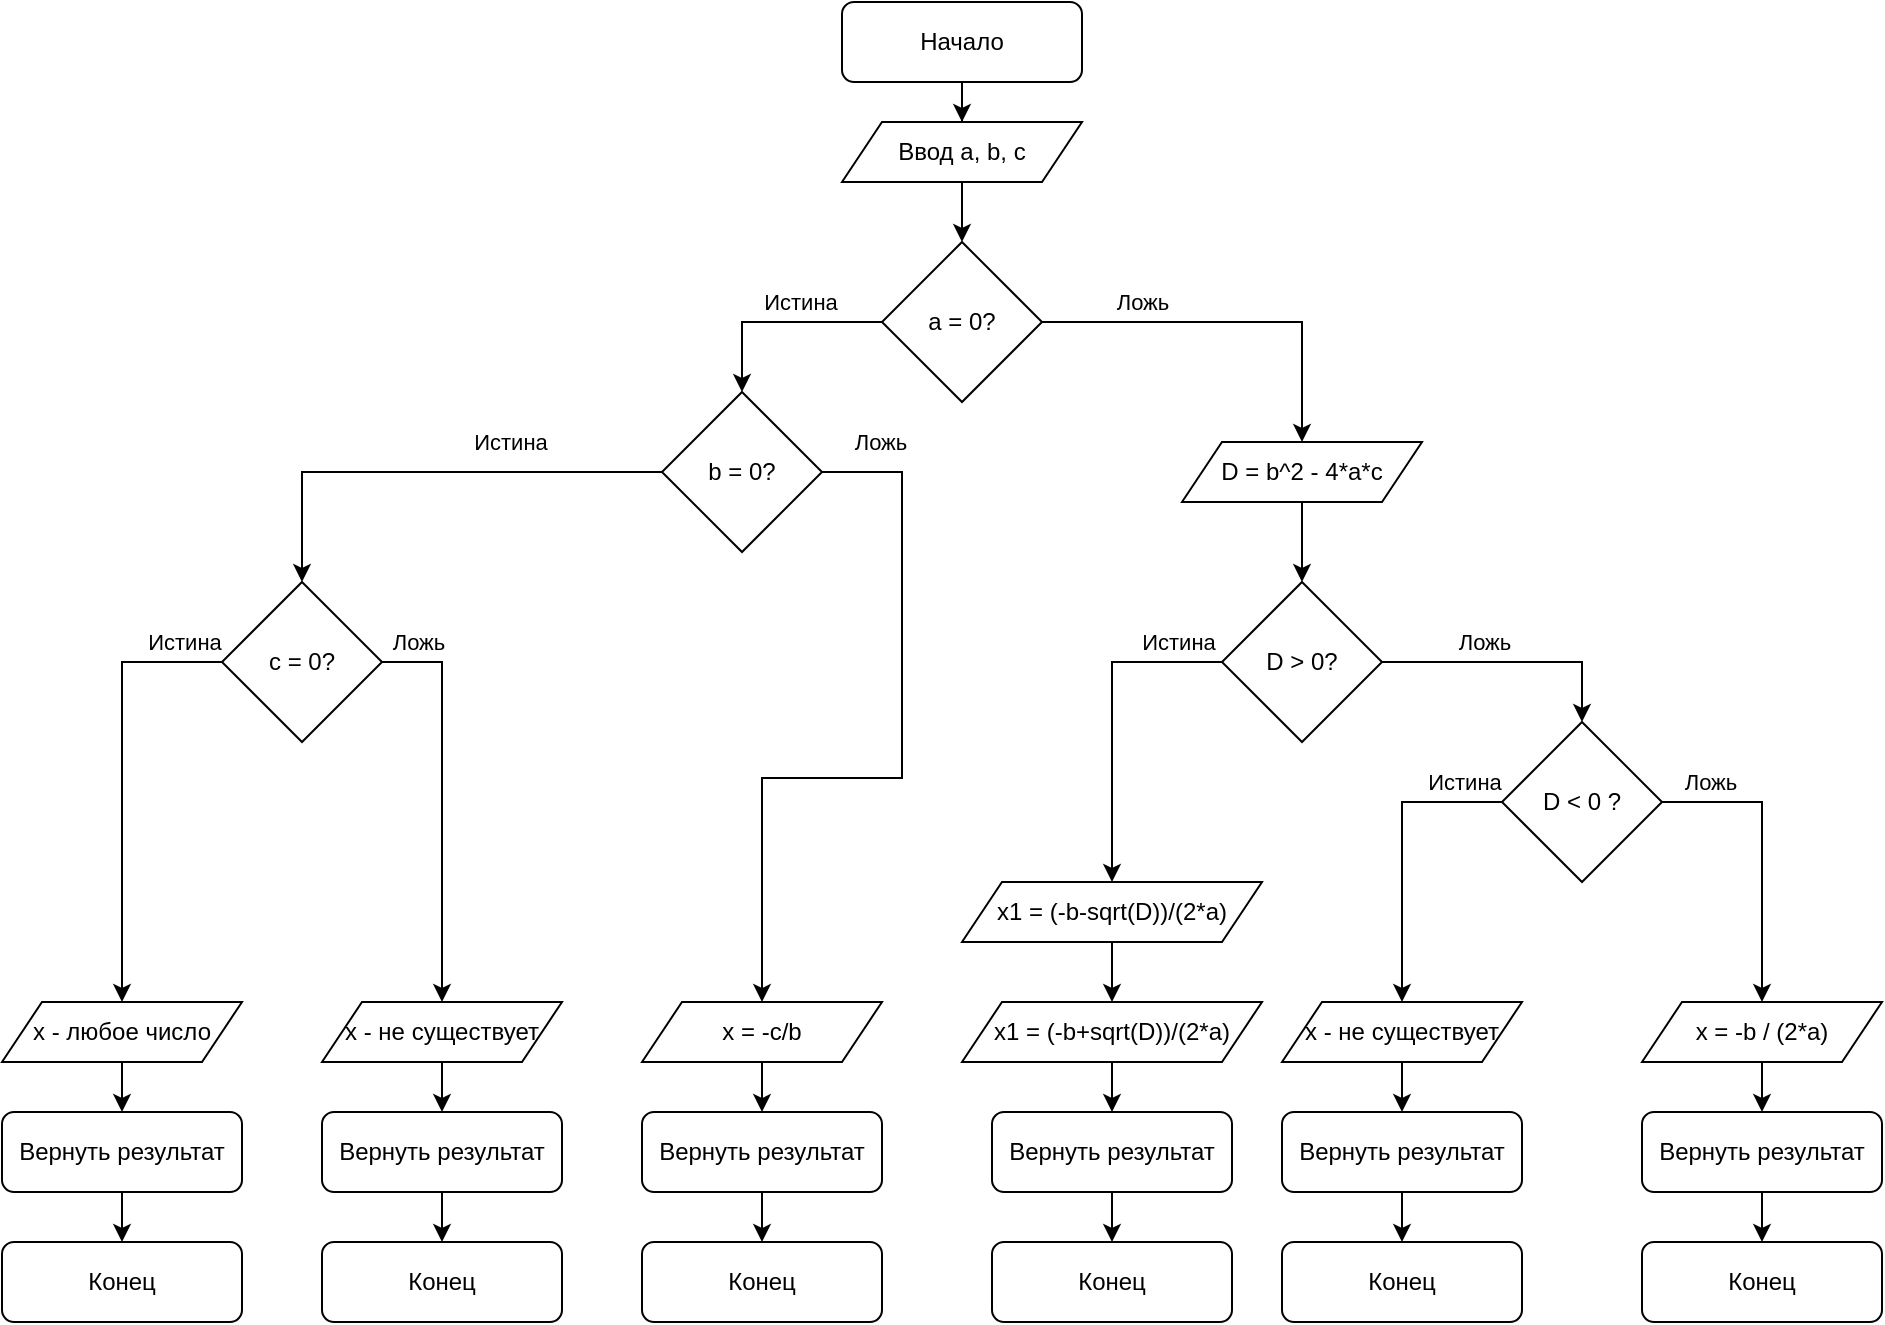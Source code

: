 <mxfile version="24.7.17">
  <diagram name="Page-1" id="gZYqfQuso4zcIyeeupTo">
    <mxGraphModel dx="2574" dy="1283" grid="1" gridSize="10" guides="1" tooltips="1" connect="1" arrows="1" fold="1" page="1" pageScale="1" pageWidth="850" pageHeight="1100" math="0" shadow="0">
      <root>
        <mxCell id="0" />
        <mxCell id="1" parent="0" />
        <mxCell id="CRc1cK1OmaW5mgNXJqr7-11" style="edgeStyle=orthogonalEdgeStyle;rounded=0;orthogonalLoop=1;jettySize=auto;html=1;entryX=0.5;entryY=0;entryDx=0;entryDy=0;" edge="1" parent="1" source="CRc1cK1OmaW5mgNXJqr7-1" target="CRc1cK1OmaW5mgNXJqr7-2">
          <mxGeometry relative="1" as="geometry" />
        </mxCell>
        <mxCell id="CRc1cK1OmaW5mgNXJqr7-1" value="Начало" style="rounded=1;whiteSpace=wrap;html=1;" vertex="1" parent="1">
          <mxGeometry x="320" y="90" width="120" height="40" as="geometry" />
        </mxCell>
        <mxCell id="CRc1cK1OmaW5mgNXJqr7-13" style="edgeStyle=orthogonalEdgeStyle;rounded=0;orthogonalLoop=1;jettySize=auto;html=1;entryX=0.5;entryY=0;entryDx=0;entryDy=0;" edge="1" parent="1" source="CRc1cK1OmaW5mgNXJqr7-2" target="CRc1cK1OmaW5mgNXJqr7-4">
          <mxGeometry relative="1" as="geometry" />
        </mxCell>
        <mxCell id="CRc1cK1OmaW5mgNXJqr7-2" value="Ввод a, b, c" style="shape=parallelogram;perimeter=parallelogramPerimeter;whiteSpace=wrap;html=1;fixedSize=1;" vertex="1" parent="1">
          <mxGeometry x="320" y="150" width="120" height="30" as="geometry" />
        </mxCell>
        <mxCell id="CRc1cK1OmaW5mgNXJqr7-9" style="edgeStyle=orthogonalEdgeStyle;rounded=0;orthogonalLoop=1;jettySize=auto;html=1;entryX=0.5;entryY=0;entryDx=0;entryDy=0;" edge="1" parent="1" source="CRc1cK1OmaW5mgNXJqr7-4" target="CRc1cK1OmaW5mgNXJqr7-5">
          <mxGeometry relative="1" as="geometry">
            <Array as="points">
              <mxPoint x="270" y="250" />
            </Array>
          </mxGeometry>
        </mxCell>
        <mxCell id="CRc1cK1OmaW5mgNXJqr7-26" value="Истина" style="edgeLabel;html=1;align=center;verticalAlign=middle;resizable=0;points=[];" vertex="1" connectable="0" parent="CRc1cK1OmaW5mgNXJqr7-9">
          <mxGeometry x="0.082" relative="1" as="geometry">
            <mxPoint x="16" y="-10" as="offset" />
          </mxGeometry>
        </mxCell>
        <mxCell id="CRc1cK1OmaW5mgNXJqr7-14" style="edgeStyle=orthogonalEdgeStyle;rounded=0;orthogonalLoop=1;jettySize=auto;html=1;entryX=0.5;entryY=0;entryDx=0;entryDy=0;" edge="1" parent="1" source="CRc1cK1OmaW5mgNXJqr7-4" target="CRc1cK1OmaW5mgNXJqr7-6">
          <mxGeometry relative="1" as="geometry" />
        </mxCell>
        <mxCell id="CRc1cK1OmaW5mgNXJqr7-27" value="Ложь" style="edgeLabel;html=1;align=center;verticalAlign=middle;resizable=0;points=[];" vertex="1" connectable="0" parent="CRc1cK1OmaW5mgNXJqr7-14">
          <mxGeometry x="-0.508" y="-3" relative="1" as="geometry">
            <mxPoint x="3" y="-13" as="offset" />
          </mxGeometry>
        </mxCell>
        <mxCell id="CRc1cK1OmaW5mgNXJqr7-4" value="a = 0?" style="rhombus;whiteSpace=wrap;html=1;" vertex="1" parent="1">
          <mxGeometry x="340" y="210" width="80" height="80" as="geometry" />
        </mxCell>
        <mxCell id="CRc1cK1OmaW5mgNXJqr7-22" style="edgeStyle=orthogonalEdgeStyle;rounded=0;orthogonalLoop=1;jettySize=auto;html=1;entryX=0.5;entryY=0;entryDx=0;entryDy=0;" edge="1" parent="1" source="CRc1cK1OmaW5mgNXJqr7-5" target="CRc1cK1OmaW5mgNXJqr7-21">
          <mxGeometry relative="1" as="geometry" />
        </mxCell>
        <mxCell id="CRc1cK1OmaW5mgNXJqr7-39" value="Истина" style="edgeLabel;html=1;align=center;verticalAlign=middle;resizable=0;points=[];" vertex="1" connectable="0" parent="CRc1cK1OmaW5mgNXJqr7-22">
          <mxGeometry x="-0.349" y="-1" relative="1" as="geometry">
            <mxPoint y="-14" as="offset" />
          </mxGeometry>
        </mxCell>
        <mxCell id="CRc1cK1OmaW5mgNXJqr7-34" style="edgeStyle=orthogonalEdgeStyle;rounded=0;orthogonalLoop=1;jettySize=auto;html=1;entryX=0.5;entryY=0;entryDx=0;entryDy=0;" edge="1" parent="1" source="CRc1cK1OmaW5mgNXJqr7-5" target="CRc1cK1OmaW5mgNXJqr7-23">
          <mxGeometry relative="1" as="geometry">
            <Array as="points">
              <mxPoint x="350" y="325" />
              <mxPoint x="350" y="478" />
              <mxPoint x="280" y="478" />
            </Array>
          </mxGeometry>
        </mxCell>
        <mxCell id="CRc1cK1OmaW5mgNXJqr7-40" value="Ложь" style="edgeLabel;html=1;align=center;verticalAlign=middle;resizable=0;points=[];" vertex="1" connectable="0" parent="CRc1cK1OmaW5mgNXJqr7-34">
          <mxGeometry x="-0.823" y="1" relative="1" as="geometry">
            <mxPoint x="-4" y="-14" as="offset" />
          </mxGeometry>
        </mxCell>
        <mxCell id="CRc1cK1OmaW5mgNXJqr7-5" value="b = 0?" style="rhombus;whiteSpace=wrap;html=1;" vertex="1" parent="1">
          <mxGeometry x="230" y="285" width="80" height="80" as="geometry" />
        </mxCell>
        <mxCell id="CRc1cK1OmaW5mgNXJqr7-15" style="edgeStyle=orthogonalEdgeStyle;rounded=0;orthogonalLoop=1;jettySize=auto;html=1;entryX=0.5;entryY=0;entryDx=0;entryDy=0;" edge="1" parent="1" source="CRc1cK1OmaW5mgNXJqr7-6" target="CRc1cK1OmaW5mgNXJqr7-7">
          <mxGeometry relative="1" as="geometry" />
        </mxCell>
        <mxCell id="CRc1cK1OmaW5mgNXJqr7-6" value="D = b^2 - 4*a*c" style="shape=parallelogram;perimeter=parallelogramPerimeter;whiteSpace=wrap;html=1;fixedSize=1;" vertex="1" parent="1">
          <mxGeometry x="490" y="310" width="120" height="30" as="geometry" />
        </mxCell>
        <mxCell id="CRc1cK1OmaW5mgNXJqr7-16" style="edgeStyle=orthogonalEdgeStyle;rounded=0;orthogonalLoop=1;jettySize=auto;html=1;entryX=0.5;entryY=0;entryDx=0;entryDy=0;" edge="1" parent="1" source="CRc1cK1OmaW5mgNXJqr7-7" target="CRc1cK1OmaW5mgNXJqr7-8">
          <mxGeometry relative="1" as="geometry" />
        </mxCell>
        <mxCell id="CRc1cK1OmaW5mgNXJqr7-35" value="Ложь" style="edgeLabel;html=1;align=center;verticalAlign=middle;resizable=0;points=[];" vertex="1" connectable="0" parent="CRc1cK1OmaW5mgNXJqr7-16">
          <mxGeometry x="-0.255" y="1" relative="1" as="geometry">
            <mxPoint x="2" y="-9" as="offset" />
          </mxGeometry>
        </mxCell>
        <mxCell id="CRc1cK1OmaW5mgNXJqr7-28" style="edgeStyle=orthogonalEdgeStyle;rounded=0;orthogonalLoop=1;jettySize=auto;html=1;entryX=0.5;entryY=0;entryDx=0;entryDy=0;" edge="1" parent="1" source="CRc1cK1OmaW5mgNXJqr7-7" target="CRc1cK1OmaW5mgNXJqr7-17">
          <mxGeometry relative="1" as="geometry">
            <Array as="points">
              <mxPoint x="455" y="420" />
            </Array>
          </mxGeometry>
        </mxCell>
        <mxCell id="CRc1cK1OmaW5mgNXJqr7-36" value="Истина" style="edgeLabel;html=1;align=center;verticalAlign=middle;resizable=0;points=[];" vertex="1" connectable="0" parent="CRc1cK1OmaW5mgNXJqr7-28">
          <mxGeometry x="-0.53" y="-2" relative="1" as="geometry">
            <mxPoint x="17" y="-8" as="offset" />
          </mxGeometry>
        </mxCell>
        <mxCell id="CRc1cK1OmaW5mgNXJqr7-7" value="D &amp;gt; 0?" style="rhombus;whiteSpace=wrap;html=1;" vertex="1" parent="1">
          <mxGeometry x="510" y="380" width="80" height="80" as="geometry" />
        </mxCell>
        <mxCell id="CRc1cK1OmaW5mgNXJqr7-30" style="edgeStyle=orthogonalEdgeStyle;rounded=0;orthogonalLoop=1;jettySize=auto;html=1;entryX=0.5;entryY=0;entryDx=0;entryDy=0;" edge="1" parent="1" source="CRc1cK1OmaW5mgNXJqr7-8" target="CRc1cK1OmaW5mgNXJqr7-19">
          <mxGeometry relative="1" as="geometry">
            <Array as="points">
              <mxPoint x="600" y="490" />
            </Array>
          </mxGeometry>
        </mxCell>
        <mxCell id="CRc1cK1OmaW5mgNXJqr7-37" value="Истина" style="edgeLabel;html=1;align=center;verticalAlign=middle;resizable=0;points=[];" vertex="1" connectable="0" parent="CRc1cK1OmaW5mgNXJqr7-30">
          <mxGeometry x="-0.525" y="2" relative="1" as="geometry">
            <mxPoint x="16" y="-12" as="offset" />
          </mxGeometry>
        </mxCell>
        <mxCell id="CRc1cK1OmaW5mgNXJqr7-31" style="edgeStyle=orthogonalEdgeStyle;rounded=0;orthogonalLoop=1;jettySize=auto;html=1;entryX=0.5;entryY=0;entryDx=0;entryDy=0;" edge="1" parent="1" source="CRc1cK1OmaW5mgNXJqr7-8" target="CRc1cK1OmaW5mgNXJqr7-20">
          <mxGeometry relative="1" as="geometry">
            <Array as="points">
              <mxPoint x="780" y="490" />
            </Array>
          </mxGeometry>
        </mxCell>
        <mxCell id="CRc1cK1OmaW5mgNXJqr7-38" value="Ложь" style="edgeLabel;html=1;align=center;verticalAlign=middle;resizable=0;points=[];" vertex="1" connectable="0" parent="CRc1cK1OmaW5mgNXJqr7-31">
          <mxGeometry x="-0.685" y="2" relative="1" as="geometry">
            <mxPoint y="-8" as="offset" />
          </mxGeometry>
        </mxCell>
        <mxCell id="CRc1cK1OmaW5mgNXJqr7-8" value="D &amp;lt; 0 ?" style="rhombus;whiteSpace=wrap;html=1;" vertex="1" parent="1">
          <mxGeometry x="650" y="450" width="80" height="80" as="geometry" />
        </mxCell>
        <mxCell id="CRc1cK1OmaW5mgNXJqr7-29" style="edgeStyle=orthogonalEdgeStyle;rounded=0;orthogonalLoop=1;jettySize=auto;html=1;entryX=0.5;entryY=0;entryDx=0;entryDy=0;" edge="1" parent="1" source="CRc1cK1OmaW5mgNXJqr7-17" target="CRc1cK1OmaW5mgNXJqr7-18">
          <mxGeometry relative="1" as="geometry" />
        </mxCell>
        <mxCell id="CRc1cK1OmaW5mgNXJqr7-17" value="x1 = (-b-sqrt(D))/(2*a)" style="shape=parallelogram;perimeter=parallelogramPerimeter;whiteSpace=wrap;html=1;fixedSize=1;" vertex="1" parent="1">
          <mxGeometry x="380" y="530" width="150" height="30" as="geometry" />
        </mxCell>
        <mxCell id="CRc1cK1OmaW5mgNXJqr7-66" style="edgeStyle=orthogonalEdgeStyle;rounded=0;orthogonalLoop=1;jettySize=auto;html=1;" edge="1" parent="1" source="CRc1cK1OmaW5mgNXJqr7-18" target="CRc1cK1OmaW5mgNXJqr7-56">
          <mxGeometry relative="1" as="geometry" />
        </mxCell>
        <mxCell id="CRc1cK1OmaW5mgNXJqr7-18" value="x1 = (-b+sqrt(D))/(2*a)" style="shape=parallelogram;perimeter=parallelogramPerimeter;whiteSpace=wrap;html=1;fixedSize=1;" vertex="1" parent="1">
          <mxGeometry x="380" y="590" width="150" height="30" as="geometry" />
        </mxCell>
        <mxCell id="CRc1cK1OmaW5mgNXJqr7-65" style="edgeStyle=orthogonalEdgeStyle;rounded=0;orthogonalLoop=1;jettySize=auto;html=1;" edge="1" parent="1" source="CRc1cK1OmaW5mgNXJqr7-19" target="CRc1cK1OmaW5mgNXJqr7-59">
          <mxGeometry relative="1" as="geometry" />
        </mxCell>
        <mxCell id="CRc1cK1OmaW5mgNXJqr7-19" value="x - не существует" style="shape=parallelogram;perimeter=parallelogramPerimeter;whiteSpace=wrap;html=1;fixedSize=1;" vertex="1" parent="1">
          <mxGeometry x="540" y="590" width="120" height="30" as="geometry" />
        </mxCell>
        <mxCell id="CRc1cK1OmaW5mgNXJqr7-64" style="edgeStyle=orthogonalEdgeStyle;rounded=0;orthogonalLoop=1;jettySize=auto;html=1;entryX=0.5;entryY=0;entryDx=0;entryDy=0;" edge="1" parent="1" source="CRc1cK1OmaW5mgNXJqr7-20" target="CRc1cK1OmaW5mgNXJqr7-62">
          <mxGeometry relative="1" as="geometry" />
        </mxCell>
        <mxCell id="CRc1cK1OmaW5mgNXJqr7-20" value="x = -b / (2*a)" style="shape=parallelogram;perimeter=parallelogramPerimeter;whiteSpace=wrap;html=1;fixedSize=1;" vertex="1" parent="1">
          <mxGeometry x="720" y="590" width="120" height="30" as="geometry" />
        </mxCell>
        <mxCell id="CRc1cK1OmaW5mgNXJqr7-32" style="edgeStyle=orthogonalEdgeStyle;rounded=0;orthogonalLoop=1;jettySize=auto;html=1;entryX=0.5;entryY=0;entryDx=0;entryDy=0;" edge="1" parent="1" source="CRc1cK1OmaW5mgNXJqr7-21" target="CRc1cK1OmaW5mgNXJqr7-25">
          <mxGeometry relative="1" as="geometry">
            <Array as="points">
              <mxPoint x="-40" y="420" />
            </Array>
          </mxGeometry>
        </mxCell>
        <mxCell id="CRc1cK1OmaW5mgNXJqr7-41" value="Истина" style="edgeLabel;html=1;align=center;verticalAlign=middle;resizable=0;points=[];" vertex="1" connectable="0" parent="CRc1cK1OmaW5mgNXJqr7-32">
          <mxGeometry x="-0.64" y="-3" relative="1" as="geometry">
            <mxPoint x="20" y="-7" as="offset" />
          </mxGeometry>
        </mxCell>
        <mxCell id="CRc1cK1OmaW5mgNXJqr7-33" style="edgeStyle=orthogonalEdgeStyle;rounded=0;orthogonalLoop=1;jettySize=auto;html=1;entryX=0.5;entryY=0;entryDx=0;entryDy=0;" edge="1" parent="1" source="CRc1cK1OmaW5mgNXJqr7-21" target="CRc1cK1OmaW5mgNXJqr7-24">
          <mxGeometry relative="1" as="geometry">
            <Array as="points">
              <mxPoint x="120" y="420" />
            </Array>
          </mxGeometry>
        </mxCell>
        <mxCell id="CRc1cK1OmaW5mgNXJqr7-42" value="&lt;div&gt;Ложь&lt;/div&gt;" style="edgeLabel;html=1;align=center;verticalAlign=middle;resizable=0;points=[];" vertex="1" connectable="0" parent="CRc1cK1OmaW5mgNXJqr7-33">
          <mxGeometry x="-0.82" y="3" relative="1" as="geometry">
            <mxPoint y="-7" as="offset" />
          </mxGeometry>
        </mxCell>
        <mxCell id="CRc1cK1OmaW5mgNXJqr7-21" value="c = 0?" style="rhombus;whiteSpace=wrap;html=1;" vertex="1" parent="1">
          <mxGeometry x="10" y="380" width="80" height="80" as="geometry" />
        </mxCell>
        <mxCell id="CRc1cK1OmaW5mgNXJqr7-67" style="edgeStyle=orthogonalEdgeStyle;rounded=0;orthogonalLoop=1;jettySize=auto;html=1;entryX=0.5;entryY=0;entryDx=0;entryDy=0;" edge="1" parent="1" source="CRc1cK1OmaW5mgNXJqr7-23" target="CRc1cK1OmaW5mgNXJqr7-53">
          <mxGeometry relative="1" as="geometry" />
        </mxCell>
        <mxCell id="CRc1cK1OmaW5mgNXJqr7-23" value="x = -c/b" style="shape=parallelogram;perimeter=parallelogramPerimeter;whiteSpace=wrap;html=1;fixedSize=1;" vertex="1" parent="1">
          <mxGeometry x="220" y="590" width="120" height="30" as="geometry" />
        </mxCell>
        <mxCell id="CRc1cK1OmaW5mgNXJqr7-68" style="edgeStyle=orthogonalEdgeStyle;rounded=0;orthogonalLoop=1;jettySize=auto;html=1;" edge="1" parent="1" source="CRc1cK1OmaW5mgNXJqr7-24" target="CRc1cK1OmaW5mgNXJqr7-50">
          <mxGeometry relative="1" as="geometry" />
        </mxCell>
        <mxCell id="CRc1cK1OmaW5mgNXJqr7-24" value="x - не существует" style="shape=parallelogram;perimeter=parallelogramPerimeter;whiteSpace=wrap;html=1;fixedSize=1;" vertex="1" parent="1">
          <mxGeometry x="60" y="590" width="120" height="30" as="geometry" />
        </mxCell>
        <mxCell id="CRc1cK1OmaW5mgNXJqr7-47" style="edgeStyle=orthogonalEdgeStyle;rounded=0;orthogonalLoop=1;jettySize=auto;html=1;" edge="1" parent="1" source="CRc1cK1OmaW5mgNXJqr7-25" target="CRc1cK1OmaW5mgNXJqr7-44">
          <mxGeometry relative="1" as="geometry" />
        </mxCell>
        <mxCell id="CRc1cK1OmaW5mgNXJqr7-25" value="x - любое число" style="shape=parallelogram;perimeter=parallelogramPerimeter;whiteSpace=wrap;html=1;fixedSize=1;" vertex="1" parent="1">
          <mxGeometry x="-100" y="590" width="120" height="30" as="geometry" />
        </mxCell>
        <mxCell id="CRc1cK1OmaW5mgNXJqr7-48" value="" style="edgeStyle=orthogonalEdgeStyle;rounded=0;orthogonalLoop=1;jettySize=auto;html=1;" edge="1" parent="1" source="CRc1cK1OmaW5mgNXJqr7-44" target="CRc1cK1OmaW5mgNXJqr7-45">
          <mxGeometry relative="1" as="geometry" />
        </mxCell>
        <mxCell id="CRc1cK1OmaW5mgNXJqr7-44" value="Вернуть результат" style="rounded=1;whiteSpace=wrap;html=1;" vertex="1" parent="1">
          <mxGeometry x="-100" y="645" width="120" height="40" as="geometry" />
        </mxCell>
        <mxCell id="CRc1cK1OmaW5mgNXJqr7-45" value="Конец" style="rounded=1;whiteSpace=wrap;html=1;" vertex="1" parent="1">
          <mxGeometry x="-100" y="710" width="120" height="40" as="geometry" />
        </mxCell>
        <mxCell id="CRc1cK1OmaW5mgNXJqr7-49" value="" style="edgeStyle=orthogonalEdgeStyle;rounded=0;orthogonalLoop=1;jettySize=auto;html=1;" edge="1" parent="1" source="CRc1cK1OmaW5mgNXJqr7-50" target="CRc1cK1OmaW5mgNXJqr7-51">
          <mxGeometry relative="1" as="geometry" />
        </mxCell>
        <mxCell id="CRc1cK1OmaW5mgNXJqr7-50" value="Вернуть результат" style="rounded=1;whiteSpace=wrap;html=1;" vertex="1" parent="1">
          <mxGeometry x="60" y="645" width="120" height="40" as="geometry" />
        </mxCell>
        <mxCell id="CRc1cK1OmaW5mgNXJqr7-51" value="Конец" style="rounded=1;whiteSpace=wrap;html=1;" vertex="1" parent="1">
          <mxGeometry x="60" y="710" width="120" height="40" as="geometry" />
        </mxCell>
        <mxCell id="CRc1cK1OmaW5mgNXJqr7-52" value="" style="edgeStyle=orthogonalEdgeStyle;rounded=0;orthogonalLoop=1;jettySize=auto;html=1;" edge="1" parent="1" source="CRc1cK1OmaW5mgNXJqr7-53" target="CRc1cK1OmaW5mgNXJqr7-54">
          <mxGeometry relative="1" as="geometry" />
        </mxCell>
        <mxCell id="CRc1cK1OmaW5mgNXJqr7-53" value="Вернуть результат" style="rounded=1;whiteSpace=wrap;html=1;" vertex="1" parent="1">
          <mxGeometry x="220" y="645" width="120" height="40" as="geometry" />
        </mxCell>
        <mxCell id="CRc1cK1OmaW5mgNXJqr7-54" value="Конец" style="rounded=1;whiteSpace=wrap;html=1;" vertex="1" parent="1">
          <mxGeometry x="220" y="710" width="120" height="40" as="geometry" />
        </mxCell>
        <mxCell id="CRc1cK1OmaW5mgNXJqr7-55" value="" style="edgeStyle=orthogonalEdgeStyle;rounded=0;orthogonalLoop=1;jettySize=auto;html=1;" edge="1" parent="1" source="CRc1cK1OmaW5mgNXJqr7-56" target="CRc1cK1OmaW5mgNXJqr7-57">
          <mxGeometry relative="1" as="geometry" />
        </mxCell>
        <mxCell id="CRc1cK1OmaW5mgNXJqr7-56" value="Вернуть результат" style="rounded=1;whiteSpace=wrap;html=1;" vertex="1" parent="1">
          <mxGeometry x="395" y="645" width="120" height="40" as="geometry" />
        </mxCell>
        <mxCell id="CRc1cK1OmaW5mgNXJqr7-57" value="Конец" style="rounded=1;whiteSpace=wrap;html=1;" vertex="1" parent="1">
          <mxGeometry x="395" y="710" width="120" height="40" as="geometry" />
        </mxCell>
        <mxCell id="CRc1cK1OmaW5mgNXJqr7-58" value="" style="edgeStyle=orthogonalEdgeStyle;rounded=0;orthogonalLoop=1;jettySize=auto;html=1;" edge="1" parent="1" source="CRc1cK1OmaW5mgNXJqr7-59" target="CRc1cK1OmaW5mgNXJqr7-60">
          <mxGeometry relative="1" as="geometry" />
        </mxCell>
        <mxCell id="CRc1cK1OmaW5mgNXJqr7-59" value="Вернуть результат" style="rounded=1;whiteSpace=wrap;html=1;" vertex="1" parent="1">
          <mxGeometry x="540" y="645" width="120" height="40" as="geometry" />
        </mxCell>
        <mxCell id="CRc1cK1OmaW5mgNXJqr7-60" value="Конец" style="rounded=1;whiteSpace=wrap;html=1;" vertex="1" parent="1">
          <mxGeometry x="540" y="710" width="120" height="40" as="geometry" />
        </mxCell>
        <mxCell id="CRc1cK1OmaW5mgNXJqr7-61" value="" style="edgeStyle=orthogonalEdgeStyle;rounded=0;orthogonalLoop=1;jettySize=auto;html=1;" edge="1" parent="1" source="CRc1cK1OmaW5mgNXJqr7-62" target="CRc1cK1OmaW5mgNXJqr7-63">
          <mxGeometry relative="1" as="geometry" />
        </mxCell>
        <mxCell id="CRc1cK1OmaW5mgNXJqr7-62" value="Вернуть результат" style="rounded=1;whiteSpace=wrap;html=1;" vertex="1" parent="1">
          <mxGeometry x="720" y="645" width="120" height="40" as="geometry" />
        </mxCell>
        <mxCell id="CRc1cK1OmaW5mgNXJqr7-63" value="Конец" style="rounded=1;whiteSpace=wrap;html=1;" vertex="1" parent="1">
          <mxGeometry x="720" y="710" width="120" height="40" as="geometry" />
        </mxCell>
      </root>
    </mxGraphModel>
  </diagram>
</mxfile>
